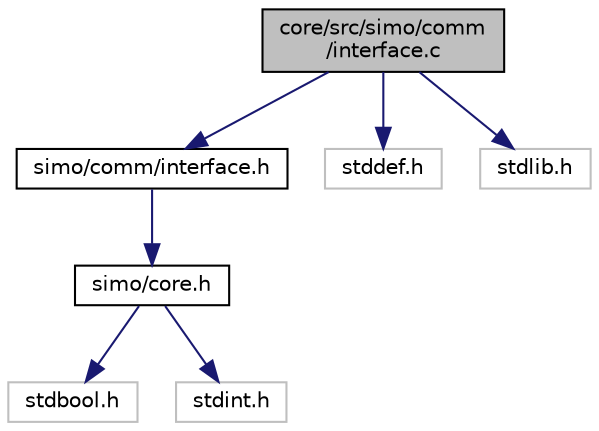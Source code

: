 digraph "core/src/simo/comm/interface.c"
{
 // LATEX_PDF_SIZE
  edge [fontname="Helvetica",fontsize="10",labelfontname="Helvetica",labelfontsize="10"];
  node [fontname="Helvetica",fontsize="10",shape=record];
  Node1 [label="core/src/simo/comm\l/interface.c",height=0.2,width=0.4,color="black", fillcolor="grey75", style="filled", fontcolor="black",tooltip="Implementacion del interfacez para abstraer hardware."];
  Node1 -> Node2 [color="midnightblue",fontsize="10",style="solid",fontname="Helvetica"];
  Node2 [label="simo/comm/interface.h",height=0.2,width=0.4,color="black", fillcolor="white", style="filled",URL="$interface_8h.html",tooltip="Interfaz para manejar separar el hardware del los objetos comm."];
  Node2 -> Node3 [color="midnightblue",fontsize="10",style="solid",fontname="Helvetica"];
  Node3 [label="simo/core.h",height=0.2,width=0.4,color="black", fillcolor="white", style="filled",URL="$core_8h.html",tooltip="Core de la aplicacion. En este archivo van elementos indispensables para la aplicacion...."];
  Node3 -> Node4 [color="midnightblue",fontsize="10",style="solid",fontname="Helvetica"];
  Node4 [label="stdbool.h",height=0.2,width=0.4,color="grey75", fillcolor="white", style="filled",tooltip=" "];
  Node3 -> Node5 [color="midnightblue",fontsize="10",style="solid",fontname="Helvetica"];
  Node5 [label="stdint.h",height=0.2,width=0.4,color="grey75", fillcolor="white", style="filled",tooltip=" "];
  Node1 -> Node6 [color="midnightblue",fontsize="10",style="solid",fontname="Helvetica"];
  Node6 [label="stddef.h",height=0.2,width=0.4,color="grey75", fillcolor="white", style="filled",tooltip=" "];
  Node1 -> Node7 [color="midnightblue",fontsize="10",style="solid",fontname="Helvetica"];
  Node7 [label="stdlib.h",height=0.2,width=0.4,color="grey75", fillcolor="white", style="filled",tooltip=" "];
}
